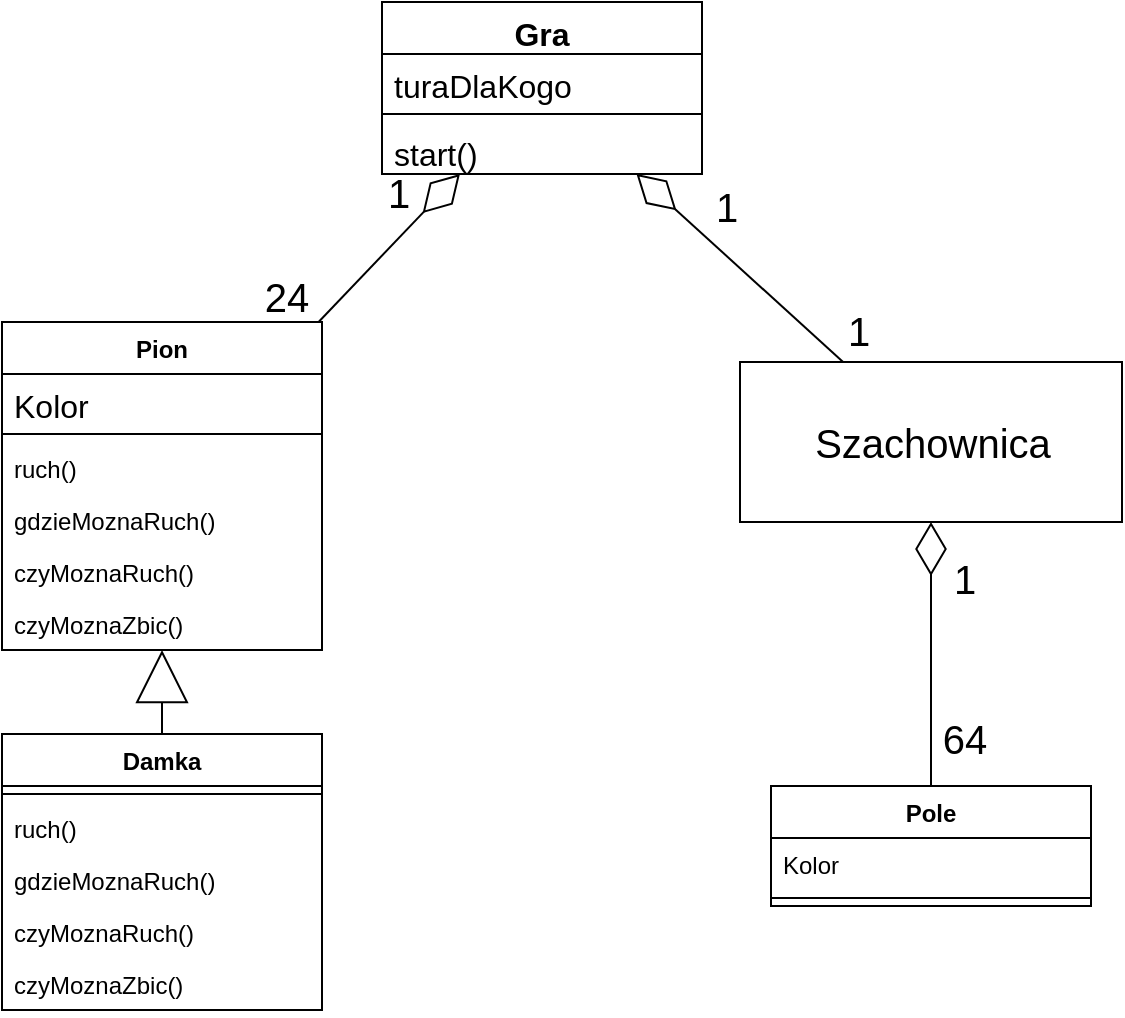 <mxfile version="18.0.2"><diagram id="3YUvXsSu5R2I8SoJk7Rj" name="Page-1"><mxGraphModel dx="1278" dy="536" grid="1" gridSize="10" guides="1" tooltips="1" connect="1" arrows="1" fold="1" page="0" pageScale="1" pageWidth="827" pageHeight="1169" math="0" shadow="0"><root><mxCell id="0"/><mxCell id="1" parent="0"/><mxCell id="AYuP7xcWuRgvjyor4lzE-1" value="&lt;font style=&quot;font-size: 20px&quot;&gt;Szachownica&lt;/font&gt;" style="html=1;" parent="1" vertex="1"><mxGeometry x="509" y="330" width="191" height="80" as="geometry"/></mxCell><mxCell id="AYuP7xcWuRgvjyor4lzE-5" value="" style="endArrow=diamondThin;endFill=0;endSize=24;html=1;rounded=0;fontSize=20;" parent="1" source="EU-Q0lw1S5XdU-PtccJE-2" target="EU-Q0lw1S5XdU-PtccJE-17" edge="1"><mxGeometry width="160" relative="1" as="geometry"><mxPoint x="248.637" y="344" as="sourcePoint"/><mxPoint x="371.887" y="220" as="targetPoint"/></mxGeometry></mxCell><mxCell id="AYuP7xcWuRgvjyor4lzE-33" value="1" style="edgeLabel;html=1;align=center;verticalAlign=middle;resizable=0;points=[];fontSize=20;" parent="AYuP7xcWuRgvjyor4lzE-5" vertex="1" connectable="0"><mxGeometry x="0.571" y="-2" relative="1" as="geometry"><mxPoint x="-18" y="-8" as="offset"/></mxGeometry></mxCell><mxCell id="AYuP7xcWuRgvjyor4lzE-34" value="24" style="edgeLabel;html=1;align=center;verticalAlign=middle;resizable=0;points=[];fontSize=20;" parent="AYuP7xcWuRgvjyor4lzE-5" vertex="1" connectable="0"><mxGeometry x="-0.708" y="3" relative="1" as="geometry"><mxPoint x="-25" as="offset"/></mxGeometry></mxCell><mxCell id="AYuP7xcWuRgvjyor4lzE-6" value="" style="endArrow=diamondThin;endFill=0;endSize=24;html=1;rounded=0;fontSize=20;" parent="1" source="AYuP7xcWuRgvjyor4lzE-1" target="EU-Q0lw1S5XdU-PtccJE-17" edge="1"><mxGeometry width="160" relative="1" as="geometry"><mxPoint x="272.711" y="340" as="sourcePoint"/><mxPoint x="453.711" y="220" as="targetPoint"/></mxGeometry></mxCell><mxCell id="AYuP7xcWuRgvjyor4lzE-31" value="1" style="edgeLabel;html=1;align=center;verticalAlign=middle;resizable=0;points=[];fontSize=20;" parent="AYuP7xcWuRgvjyor4lzE-6" vertex="1" connectable="0"><mxGeometry x="-0.535" y="-2" relative="1" as="geometry"><mxPoint x="30" y="7" as="offset"/></mxGeometry></mxCell><mxCell id="AYuP7xcWuRgvjyor4lzE-32" value="1" style="edgeLabel;html=1;align=center;verticalAlign=middle;resizable=0;points=[];fontSize=20;" parent="AYuP7xcWuRgvjyor4lzE-6" vertex="1" connectable="0"><mxGeometry x="0.517" y="-2" relative="1" as="geometry"><mxPoint x="18" y="-5" as="offset"/></mxGeometry></mxCell><mxCell id="AYuP7xcWuRgvjyor4lzE-7" value="" style="endArrow=block;endFill=0;endSize=24;html=1;rounded=0;fontSize=20;" parent="1" source="EU-Q0lw1S5XdU-PtccJE-7" target="EU-Q0lw1S5XdU-PtccJE-2" edge="1"><mxGeometry width="160" relative="1" as="geometry"><mxPoint x="221.89" y="510.0" as="sourcePoint"/><mxPoint x="222.5" y="396" as="targetPoint"/></mxGeometry></mxCell><mxCell id="AYuP7xcWuRgvjyor4lzE-9" value="" style="endArrow=diamondThin;endFill=0;endSize=24;html=1;rounded=0;fontSize=20;" parent="1" source="EU-Q0lw1S5XdU-PtccJE-12" target="AYuP7xcWuRgvjyor4lzE-1" edge="1"><mxGeometry width="160" relative="1" as="geometry"><mxPoint x="604.5" y="533" as="sourcePoint"/><mxPoint x="490" y="400" as="targetPoint"/></mxGeometry></mxCell><mxCell id="AYuP7xcWuRgvjyor4lzE-16" value="64" style="edgeLabel;html=1;align=center;verticalAlign=middle;resizable=0;points=[];fontSize=20;" parent="AYuP7xcWuRgvjyor4lzE-9" vertex="1" connectable="0"><mxGeometry x="-0.582" y="-1" relative="1" as="geometry"><mxPoint x="15" y="3" as="offset"/></mxGeometry></mxCell><mxCell id="AYuP7xcWuRgvjyor4lzE-18" value="1" style="edgeLabel;html=1;align=center;verticalAlign=middle;resizable=0;points=[];fontSize=20;" parent="AYuP7xcWuRgvjyor4lzE-9" vertex="1" connectable="0"><mxGeometry x="0.273" relative="1" as="geometry"><mxPoint x="16" y="-20" as="offset"/></mxGeometry></mxCell><mxCell id="EU-Q0lw1S5XdU-PtccJE-2" value="Pion" style="swimlane;fontStyle=1;align=center;verticalAlign=top;childLayout=stackLayout;horizontal=1;startSize=26;horizontalStack=0;resizeParent=1;resizeParentMax=0;resizeLast=0;collapsible=1;marginBottom=0;" vertex="1" parent="1"><mxGeometry x="140" y="310" width="160" height="164" as="geometry"/></mxCell><mxCell id="EU-Q0lw1S5XdU-PtccJE-3" value="Kolor" style="text;strokeColor=none;fillColor=none;align=left;verticalAlign=top;spacingLeft=4;spacingRight=4;overflow=hidden;rotatable=0;points=[[0,0.5],[1,0.5]];portConstraint=eastwest;fontSize=16;" vertex="1" parent="EU-Q0lw1S5XdU-PtccJE-2"><mxGeometry y="26" width="160" height="26" as="geometry"/></mxCell><mxCell id="EU-Q0lw1S5XdU-PtccJE-4" value="" style="line;strokeWidth=1;fillColor=none;align=left;verticalAlign=middle;spacingTop=-1;spacingLeft=3;spacingRight=3;rotatable=0;labelPosition=right;points=[];portConstraint=eastwest;" vertex="1" parent="EU-Q0lw1S5XdU-PtccJE-2"><mxGeometry y="52" width="160" height="8" as="geometry"/></mxCell><mxCell id="EU-Q0lw1S5XdU-PtccJE-5" value="ruch()" style="text;strokeColor=none;fillColor=none;align=left;verticalAlign=top;spacingLeft=4;spacingRight=4;overflow=hidden;rotatable=0;points=[[0,0.5],[1,0.5]];portConstraint=eastwest;" vertex="1" parent="EU-Q0lw1S5XdU-PtccJE-2"><mxGeometry y="60" width="160" height="26" as="geometry"/></mxCell><mxCell id="EU-Q0lw1S5XdU-PtccJE-25" value="gdzieMoznaRuch()" style="text;strokeColor=none;fillColor=none;align=left;verticalAlign=top;spacingLeft=4;spacingRight=4;overflow=hidden;rotatable=0;points=[[0,0.5],[1,0.5]];portConstraint=eastwest;" vertex="1" parent="EU-Q0lw1S5XdU-PtccJE-2"><mxGeometry y="86" width="160" height="26" as="geometry"/></mxCell><mxCell id="EU-Q0lw1S5XdU-PtccJE-6" value="czyMoznaRuch()" style="text;strokeColor=none;fillColor=none;align=left;verticalAlign=top;spacingLeft=4;spacingRight=4;overflow=hidden;rotatable=0;points=[[0,0.5],[1,0.5]];portConstraint=eastwest;" vertex="1" parent="EU-Q0lw1S5XdU-PtccJE-2"><mxGeometry y="112" width="160" height="26" as="geometry"/></mxCell><mxCell id="EU-Q0lw1S5XdU-PtccJE-21" value="czyMoznaZbic()" style="text;strokeColor=none;fillColor=none;align=left;verticalAlign=top;spacingLeft=4;spacingRight=4;overflow=hidden;rotatable=0;points=[[0,0.5],[1,0.5]];portConstraint=eastwest;" vertex="1" parent="EU-Q0lw1S5XdU-PtccJE-2"><mxGeometry y="138" width="160" height="26" as="geometry"/></mxCell><mxCell id="EU-Q0lw1S5XdU-PtccJE-7" value="Damka" style="swimlane;fontStyle=1;align=center;verticalAlign=top;childLayout=stackLayout;horizontal=1;startSize=26;horizontalStack=0;resizeParent=1;resizeParentMax=0;resizeLast=0;collapsible=1;marginBottom=0;" vertex="1" parent="1"><mxGeometry x="140" y="516" width="160" height="138" as="geometry"/></mxCell><mxCell id="EU-Q0lw1S5XdU-PtccJE-9" value="" style="line;strokeWidth=1;fillColor=none;align=left;verticalAlign=middle;spacingTop=-1;spacingLeft=3;spacingRight=3;rotatable=0;labelPosition=right;points=[];portConstraint=eastwest;" vertex="1" parent="EU-Q0lw1S5XdU-PtccJE-7"><mxGeometry y="26" width="160" height="8" as="geometry"/></mxCell><mxCell id="EU-Q0lw1S5XdU-PtccJE-10" value="ruch()" style="text;strokeColor=none;fillColor=none;align=left;verticalAlign=top;spacingLeft=4;spacingRight=4;overflow=hidden;rotatable=0;points=[[0,0.5],[1,0.5]];portConstraint=eastwest;" vertex="1" parent="EU-Q0lw1S5XdU-PtccJE-7"><mxGeometry y="34" width="160" height="26" as="geometry"/></mxCell><mxCell id="EU-Q0lw1S5XdU-PtccJE-26" value="gdzieMoznaRuch()" style="text;strokeColor=none;fillColor=none;align=left;verticalAlign=top;spacingLeft=4;spacingRight=4;overflow=hidden;rotatable=0;points=[[0,0.5],[1,0.5]];portConstraint=eastwest;" vertex="1" parent="EU-Q0lw1S5XdU-PtccJE-7"><mxGeometry y="60" width="160" height="26" as="geometry"/></mxCell><mxCell id="EU-Q0lw1S5XdU-PtccJE-22" value="czyMoznaRuch()" style="text;strokeColor=none;fillColor=none;align=left;verticalAlign=top;spacingLeft=4;spacingRight=4;overflow=hidden;rotatable=0;points=[[0,0.5],[1,0.5]];portConstraint=eastwest;" vertex="1" parent="EU-Q0lw1S5XdU-PtccJE-7"><mxGeometry y="86" width="160" height="26" as="geometry"/></mxCell><mxCell id="EU-Q0lw1S5XdU-PtccJE-23" value="czyMoznaZbic()" style="text;strokeColor=none;fillColor=none;align=left;verticalAlign=top;spacingLeft=4;spacingRight=4;overflow=hidden;rotatable=0;points=[[0,0.5],[1,0.5]];portConstraint=eastwest;" vertex="1" parent="EU-Q0lw1S5XdU-PtccJE-7"><mxGeometry y="112" width="160" height="26" as="geometry"/></mxCell><mxCell id="EU-Q0lw1S5XdU-PtccJE-12" value="Pole" style="swimlane;fontStyle=1;align=center;verticalAlign=top;childLayout=stackLayout;horizontal=1;startSize=26;horizontalStack=0;resizeParent=1;resizeParentMax=0;resizeLast=0;collapsible=1;marginBottom=0;" vertex="1" parent="1"><mxGeometry x="524.5" y="542" width="160" height="60" as="geometry"/></mxCell><mxCell id="EU-Q0lw1S5XdU-PtccJE-13" value="Kolor" style="text;strokeColor=none;fillColor=none;align=left;verticalAlign=top;spacingLeft=4;spacingRight=4;overflow=hidden;rotatable=0;points=[[0,0.5],[1,0.5]];portConstraint=eastwest;" vertex="1" parent="EU-Q0lw1S5XdU-PtccJE-12"><mxGeometry y="26" width="160" height="26" as="geometry"/></mxCell><mxCell id="EU-Q0lw1S5XdU-PtccJE-14" value="" style="line;strokeWidth=1;fillColor=none;align=left;verticalAlign=middle;spacingTop=-1;spacingLeft=3;spacingRight=3;rotatable=0;labelPosition=right;points=[];portConstraint=eastwest;" vertex="1" parent="EU-Q0lw1S5XdU-PtccJE-12"><mxGeometry y="52" width="160" height="8" as="geometry"/></mxCell><mxCell id="EU-Q0lw1S5XdU-PtccJE-17" value="Gra" style="swimlane;fontStyle=1;align=center;verticalAlign=top;childLayout=stackLayout;horizontal=1;startSize=26;horizontalStack=0;resizeParent=1;resizeParentMax=0;resizeLast=0;collapsible=1;marginBottom=0;fontSize=16;" vertex="1" parent="1"><mxGeometry x="330" y="150" width="160" height="86" as="geometry"/></mxCell><mxCell id="EU-Q0lw1S5XdU-PtccJE-27" value="turaDlaKogo" style="text;strokeColor=none;fillColor=none;align=left;verticalAlign=top;spacingLeft=4;spacingRight=4;overflow=hidden;rotatable=0;points=[[0,0.5],[1,0.5]];portConstraint=eastwest;fontSize=16;" vertex="1" parent="EU-Q0lw1S5XdU-PtccJE-17"><mxGeometry y="26" width="160" height="26" as="geometry"/></mxCell><mxCell id="EU-Q0lw1S5XdU-PtccJE-19" value="" style="line;strokeWidth=1;fillColor=none;align=left;verticalAlign=middle;spacingTop=-1;spacingLeft=3;spacingRight=3;rotatable=0;labelPosition=right;points=[];portConstraint=eastwest;fontSize=16;" vertex="1" parent="EU-Q0lw1S5XdU-PtccJE-17"><mxGeometry y="52" width="160" height="8" as="geometry"/></mxCell><mxCell id="EU-Q0lw1S5XdU-PtccJE-20" value="start()" style="text;strokeColor=none;fillColor=none;align=left;verticalAlign=top;spacingLeft=4;spacingRight=4;overflow=hidden;rotatable=0;points=[[0,0.5],[1,0.5]];portConstraint=eastwest;fontSize=16;" vertex="1" parent="EU-Q0lw1S5XdU-PtccJE-17"><mxGeometry y="60" width="160" height="26" as="geometry"/></mxCell></root></mxGraphModel></diagram></mxfile>